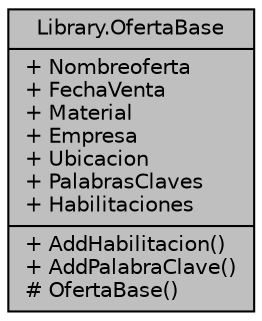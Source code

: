 digraph "Library.OfertaBase"
{
 // INTERACTIVE_SVG=YES
 // LATEX_PDF_SIZE
  edge [fontname="Helvetica",fontsize="10",labelfontname="Helvetica",labelfontsize="10"];
  node [fontname="Helvetica",fontsize="10",shape=record];
  Node1 [label="{Library.OfertaBase\n|+ Nombreoferta\l+ FechaVenta\l+ Material\l+ Empresa\l+ Ubicacion\l+ PalabrasClaves\l+ Habilitaciones\l|+ AddHabilitacion()\l+ AddPalabraClave()\l# OfertaBase()\l}",height=0.2,width=0.4,color="black", fillcolor="grey75", style="filled", fontcolor="black",tooltip="Clase abstracta que representa la base de oferta. Es experta en la creación de ofertas...."];
}
